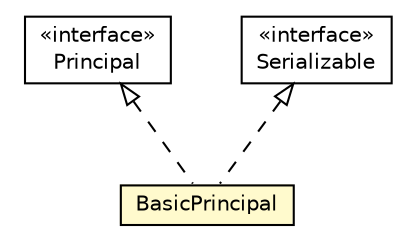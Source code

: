 #!/usr/local/bin/dot
#
# Class diagram 
# Generated by UMLGraph version R5_6-24-gf6e263 (http://www.umlgraph.org/)
#

digraph G {
	edge [fontname="Helvetica",fontsize=10,labelfontname="Helvetica",labelfontsize=10];
	node [fontname="Helvetica",fontsize=10,shape=plaintext];
	nodesep=0.25;
	ranksep=0.5;
	// net.trajano.auth.filter.internal.BasicPrincipal
	c208 [label=<<table title="net.trajano.auth.filter.internal.BasicPrincipal" border="0" cellborder="1" cellspacing="0" cellpadding="2" port="p" bgcolor="lemonChiffon" href="./BasicPrincipal.html">
		<tr><td><table border="0" cellspacing="0" cellpadding="1">
<tr><td align="center" balign="center"> BasicPrincipal </td></tr>
		</table></td></tr>
		</table>>, URL="./BasicPrincipal.html", fontname="Helvetica", fontcolor="black", fontsize=10.0];
	//net.trajano.auth.filter.internal.BasicPrincipal implements java.security.Principal
	c221:p -> c208:p [dir=back,arrowtail=empty,style=dashed];
	//net.trajano.auth.filter.internal.BasicPrincipal implements java.io.Serializable
	c222:p -> c208:p [dir=back,arrowtail=empty,style=dashed];
	// java.io.Serializable
	c222 [label=<<table title="java.io.Serializable" border="0" cellborder="1" cellspacing="0" cellpadding="2" port="p" href="http://java.sun.com/j2se/1.4.2/docs/api/java/io/Serializable.html">
		<tr><td><table border="0" cellspacing="0" cellpadding="1">
<tr><td align="center" balign="center"> &#171;interface&#187; </td></tr>
<tr><td align="center" balign="center"> Serializable </td></tr>
		</table></td></tr>
		</table>>, URL="http://java.sun.com/j2se/1.4.2/docs/api/java/io/Serializable.html", fontname="Helvetica", fontcolor="black", fontsize=10.0];
	// java.security.Principal
	c221 [label=<<table title="java.security.Principal" border="0" cellborder="1" cellspacing="0" cellpadding="2" port="p" href="http://java.sun.com/j2se/1.4.2/docs/api/java/security/Principal.html">
		<tr><td><table border="0" cellspacing="0" cellpadding="1">
<tr><td align="center" balign="center"> &#171;interface&#187; </td></tr>
<tr><td align="center" balign="center"> Principal </td></tr>
		</table></td></tr>
		</table>>, URL="http://java.sun.com/j2se/1.4.2/docs/api/java/security/Principal.html", fontname="Helvetica", fontcolor="black", fontsize=10.0];
}

